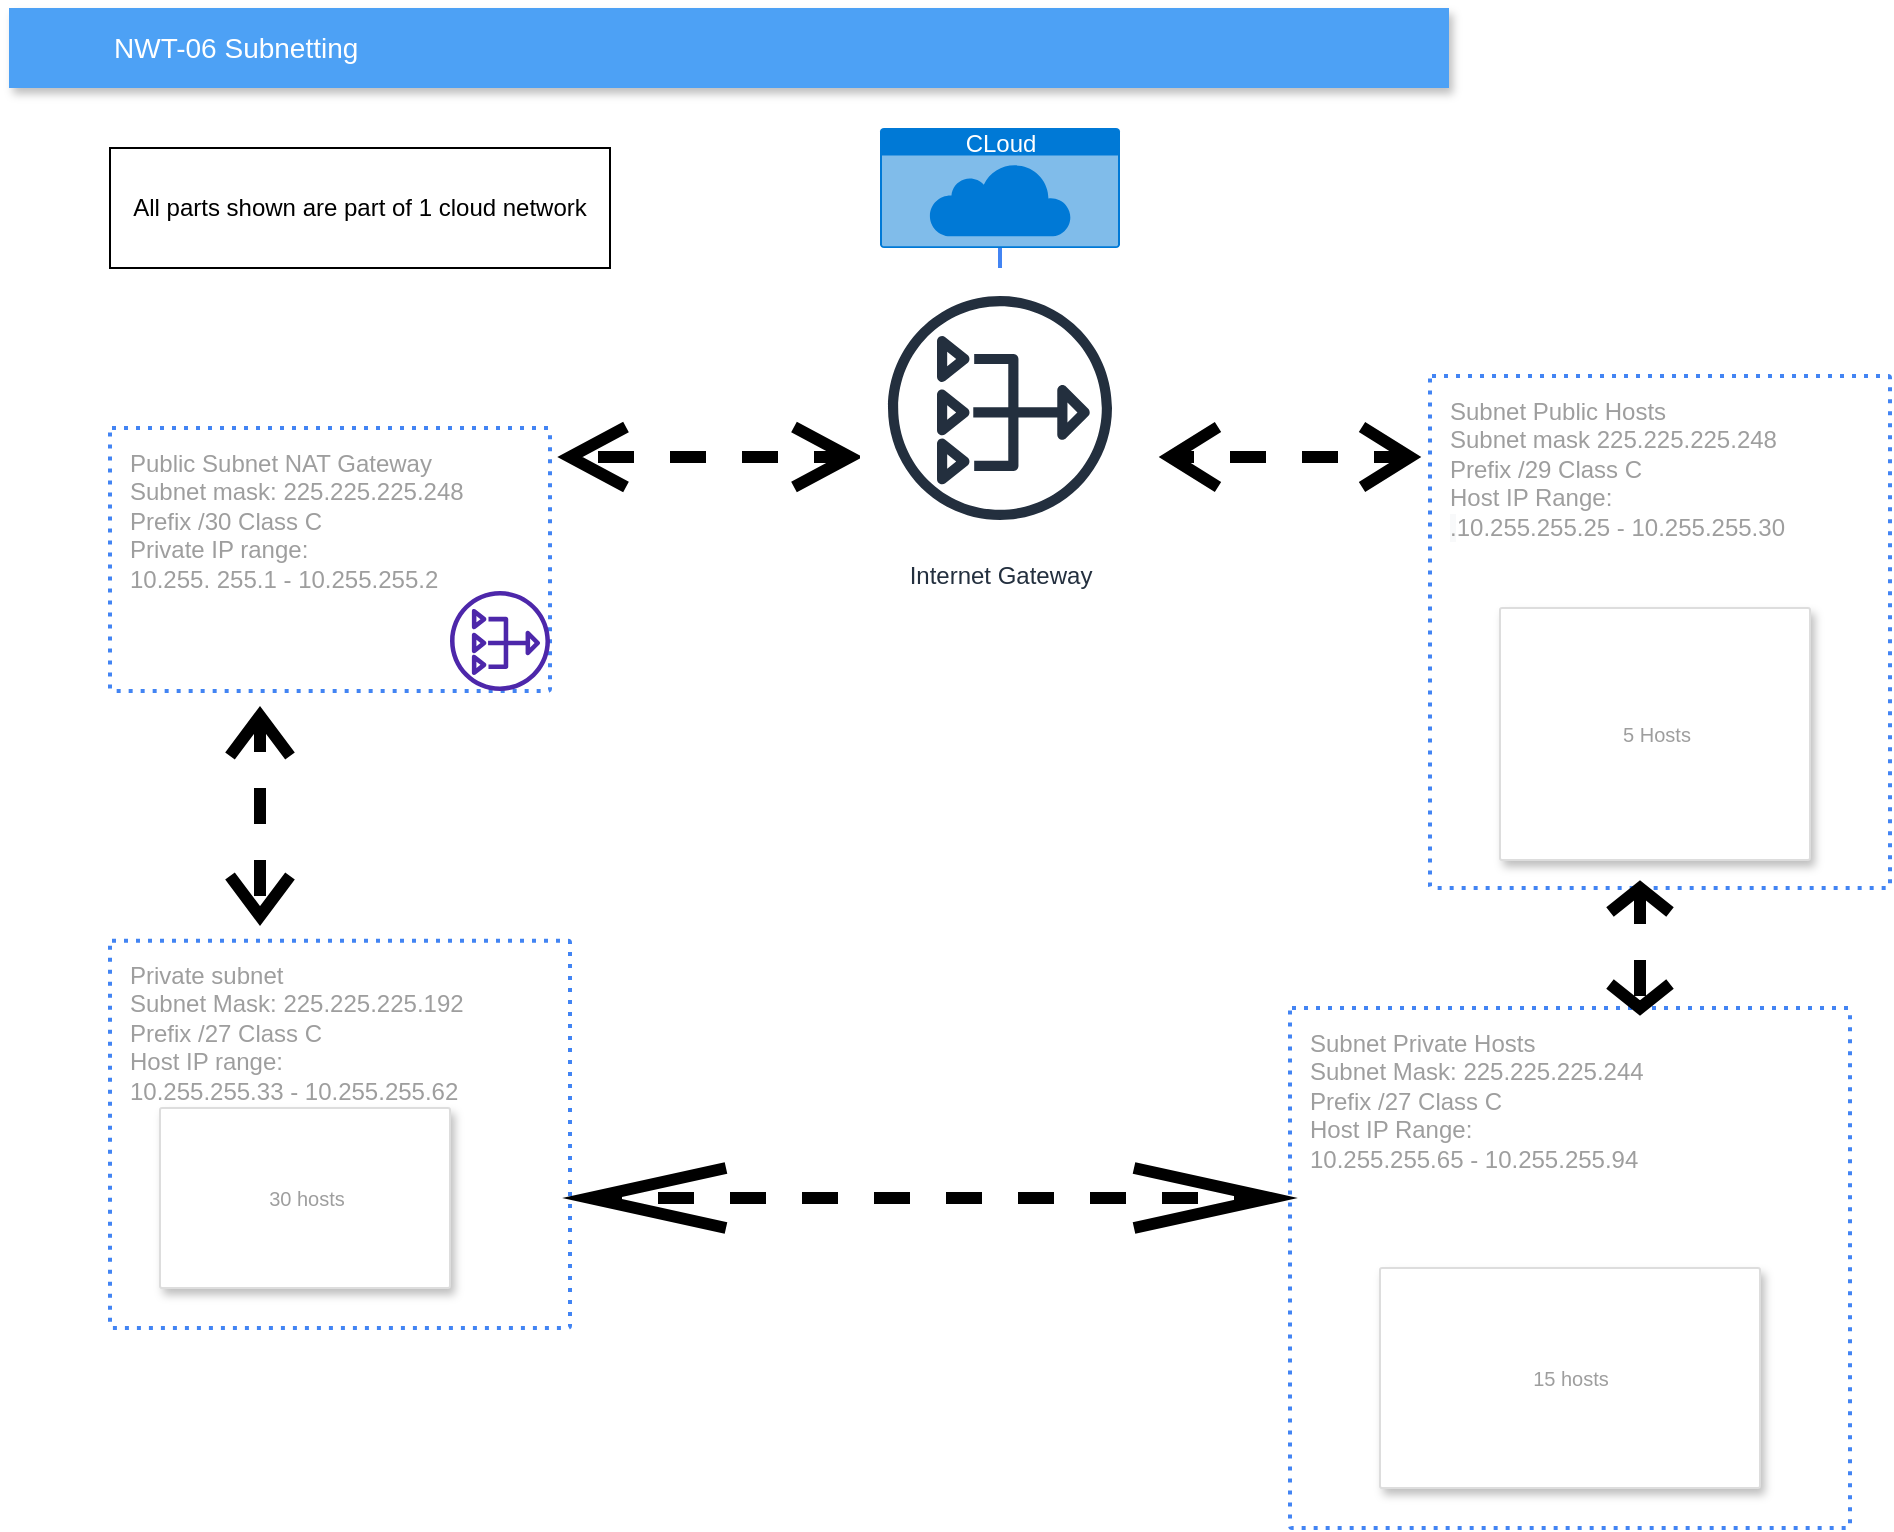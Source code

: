 <mxfile>
    <diagram id="f106602c-feb2-e66a-4537-3a34d633f6aa" name="Page-1">
        <mxGraphModel dx="1362" dy="860" grid="1" gridSize="10" guides="1" tooltips="1" connect="1" arrows="1" fold="1" page="1" pageScale="1" pageWidth="1169" pageHeight="827" background="none" math="0" shadow="0">
            <root>
                <mxCell id="0"/>
                <mxCell id="1" parent="0"/>
                <mxCell id="653" value="Private subnet&amp;nbsp;&lt;br&gt;Subnet Mask: 225.225.225.192&lt;br&gt;Prefix /27 Class C&lt;br&gt;Host IP range:&amp;nbsp;&lt;br&gt;10.255.255.33 - 10.255.255.62" style="rounded=1;absoluteArcSize=1;arcSize=2;html=1;strokeColor=#4284F3;gradientColor=none;shadow=0;dashed=1;fontSize=12;fontColor=#9E9E9E;align=left;verticalAlign=top;spacing=10;spacingTop=-4;fillColor=none;dashPattern=1 2;strokeWidth=2;" parent="1" vertex="1">
                    <mxGeometry x="70" y="476.37" width="230" height="193.63" as="geometry"/>
                </mxCell>
                <mxCell id="2" value="NWT-06 Subnetting" style="fillColor=#4DA1F5;strokeColor=none;shadow=1;gradientColor=none;fontSize=14;align=left;spacingLeft=50;fontColor=#ffffff;html=1;" parent="1" vertex="1">
                    <mxGeometry x="19.5" y="10" width="720" height="40" as="geometry"/>
                </mxCell>
                <mxCell id="LnH4s1OGak1gRik8abLK-720" value="30 hosts" style="strokeColor=#dddddd;fillColor=#ffffff;shadow=1;strokeWidth=1;rounded=1;absoluteArcSize=1;arcSize=2;fontSize=10;fontColor=#9E9E9E;align=center;html=1;" parent="1" vertex="1">
                    <mxGeometry x="95" y="560" width="145" height="90" as="geometry"/>
                </mxCell>
                <mxCell id="LnH4s1OGak1gRik8abLK-748" value="Subnet Public Hosts&lt;br&gt;Subnet mask 225.225.225.248&lt;br&gt;Prefix /29 Class C&lt;br&gt;Host IP Range:&lt;br&gt;&lt;span style=&quot;background-color: rgb(248 , 249 , 250)&quot;&gt;.&lt;/span&gt;10.255.255.25 - 10.255.255.30" style="rounded=1;absoluteArcSize=1;arcSize=2;html=1;strokeColor=#4284F3;gradientColor=none;shadow=0;dashed=1;fontSize=12;fontColor=#9E9E9E;align=left;verticalAlign=top;spacing=10;spacingTop=-4;fillColor=none;dashPattern=1 2;strokeWidth=2;" parent="1" vertex="1">
                    <mxGeometry x="730" y="194" width="230" height="256" as="geometry"/>
                </mxCell>
                <mxCell id="LnH4s1OGak1gRik8abLK-749" value="5 Hosts&lt;br&gt;" style="strokeColor=#dddddd;fillColor=#ffffff;shadow=1;strokeWidth=1;rounded=1;absoluteArcSize=1;arcSize=2;fontSize=10;fontColor=#9E9E9E;align=center;html=1;" parent="1" vertex="1">
                    <mxGeometry x="765" y="310" width="155" height="126" as="geometry"/>
                </mxCell>
                <mxCell id="LnH4s1OGak1gRik8abLK-811" value="CLoud" style="html=1;strokeColor=none;fillColor=#0079D6;labelPosition=center;verticalLabelPosition=middle;verticalAlign=top;align=center;fontSize=12;outlineConnect=0;spacingTop=-6;fontColor=#FFFFFF;sketch=0;shape=mxgraph.sitemap.cloud;" parent="1" vertex="1">
                    <mxGeometry x="455" y="70" width="120" height="60" as="geometry"/>
                </mxCell>
                <mxCell id="LnH4s1OGak1gRik8abLK-827" value="Public Subnet NAT Gateway&lt;br&gt;Subnet mask: 225.225.225.248&lt;br&gt;Prefix /30 Class C&lt;br&gt;Private IP range:&lt;br&gt;10.255. 255.1 - 10.255.255.2" style="rounded=1;absoluteArcSize=1;arcSize=2;html=1;strokeColor=#4284F3;gradientColor=none;shadow=0;dashed=1;fontSize=12;fontColor=#9E9E9E;align=left;verticalAlign=top;spacing=10;spacingTop=-4;fillColor=none;dashPattern=1 2;strokeWidth=2;" parent="1" vertex="1">
                    <mxGeometry x="70" y="220" width="220" height="131.5" as="geometry"/>
                </mxCell>
                <mxCell id="LnH4s1OGak1gRik8abLK-829" style="edgeStyle=orthogonalEdgeStyle;rounded=0;orthogonalLoop=1;jettySize=auto;html=1;exitX=0.5;exitY=1;exitDx=0;exitDy=0;" parent="1" source="LnH4s1OGak1gRik8abLK-748" target="LnH4s1OGak1gRik8abLK-748" edge="1">
                    <mxGeometry relative="1" as="geometry"/>
                </mxCell>
                <mxCell id="LnH4s1OGak1gRik8abLK-833" value="Subnet Private Hosts&lt;br&gt;Subnet Mask: 225.225.225.244&lt;br&gt;Prefix /27 Class C&lt;br&gt;Host IP Range:&amp;nbsp;&lt;br&gt;10.255.255.65 - 10.255.255.94" style="rounded=1;absoluteArcSize=1;arcSize=2;html=1;strokeColor=#4284F3;gradientColor=none;shadow=0;dashed=1;fontSize=12;fontColor=#9E9E9E;align=left;verticalAlign=top;spacing=10;spacingTop=-4;fillColor=none;dashPattern=1 2;strokeWidth=2;" parent="1" vertex="1">
                    <mxGeometry x="660" y="510" width="280" height="260" as="geometry"/>
                </mxCell>
                <mxCell id="LnH4s1OGak1gRik8abLK-835" value="15 hosts" style="strokeColor=#dddddd;fillColor=#ffffff;shadow=1;strokeWidth=1;rounded=1;absoluteArcSize=1;arcSize=2;fontSize=10;fontColor=#9E9E9E;align=center;html=1;" parent="1" vertex="1">
                    <mxGeometry x="705" y="640" width="190" height="110" as="geometry"/>
                </mxCell>
                <mxCell id="LnH4s1OGak1gRik8abLK-836" value="" style="html=1;outlineConnect=0;whiteSpace=wrap;fillColor=#AFFFAF;shape=mxgraph.archimate3.path;strokeWidth=6;direction=south;" parent="1" vertex="1">
                    <mxGeometry x="130" y="364" width="30" height="100" as="geometry"/>
                </mxCell>
                <mxCell id="LnH4s1OGak1gRik8abLK-838" value="" style="html=1;outlineConnect=0;whiteSpace=wrap;fillColor=#AFFFAF;shape=mxgraph.archimate3.path;strokeWidth=6;direction=south;" parent="1" vertex="1">
                    <mxGeometry x="820" y="450" width="30" height="60" as="geometry"/>
                </mxCell>
                <mxCell id="LnH4s1OGak1gRik8abLK-839" value="" style="html=1;outlineConnect=0;whiteSpace=wrap;fillColor=#AFFFAF;shape=mxgraph.archimate3.path;strokeWidth=6;direction=west;" parent="1" vertex="1">
                    <mxGeometry x="300" y="219.5" width="140" height="30" as="geometry"/>
                </mxCell>
                <mxCell id="LnH4s1OGak1gRik8abLK-840" value="" style="html=1;outlineConnect=0;whiteSpace=wrap;fillColor=#AFFFAF;shape=mxgraph.archimate3.path;strokeWidth=6;direction=west;" parent="1" vertex="1">
                    <mxGeometry x="600" y="219.5" width="120" height="30" as="geometry"/>
                </mxCell>
                <mxCell id="LnH4s1OGak1gRik8abLK-843" value="" style="html=1;outlineConnect=0;whiteSpace=wrap;fillColor=#AFFFAF;shape=mxgraph.archimate3.path;strokeWidth=6;direction=west;" parent="1" vertex="1">
                    <mxGeometry x="310" y="590" width="340" height="30" as="geometry"/>
                </mxCell>
                <mxCell id="LnH4s1OGak1gRik8abLK-825" value="Internet Gateway&lt;br&gt;" style="sketch=0;outlineConnect=0;fontColor=#232F3E;gradientColor=none;strokeColor=#232F3E;fillColor=#ffffff;dashed=0;verticalLabelPosition=bottom;verticalAlign=top;align=center;html=1;fontSize=12;fontStyle=0;aspect=fixed;shape=mxgraph.aws4.resourceIcon;resIcon=mxgraph.aws4.nat_gateway;" parent="1" vertex="1">
                    <mxGeometry x="445" y="140" width="140" height="140" as="geometry"/>
                </mxCell>
                <mxCell id="LnH4s1OGak1gRik8abLK-844" value="" style="edgeStyle=orthogonalEdgeStyle;fontSize=12;html=1;endArrow=none;endFill=1;rounded=0;strokeWidth=2;endSize=4;startSize=4;dashed=0;strokeColor=#4284F3;" parent="1" source="LnH4s1OGak1gRik8abLK-811" target="LnH4s1OGak1gRik8abLK-825" edge="1">
                    <mxGeometry width="100" relative="1" as="geometry">
                        <mxPoint x="480" y="80" as="sourcePoint"/>
                        <mxPoint x="479.5" y="200" as="targetPoint"/>
                        <Array as="points"/>
                    </mxGeometry>
                </mxCell>
                <mxCell id="LnH4s1OGak1gRik8abLK-846" value="" style="sketch=0;outlineConnect=0;fontColor=#232F3E;gradientColor=none;fillColor=#4D27AA;strokeColor=none;dashed=0;verticalLabelPosition=bottom;verticalAlign=top;align=center;html=1;fontSize=12;fontStyle=0;aspect=fixed;pointerEvents=1;shape=mxgraph.aws4.nat_gateway;" parent="1" vertex="1">
                    <mxGeometry x="240" y="301.5" width="50" height="50" as="geometry"/>
                </mxCell>
                <mxCell id="LnH4s1OGak1gRik8abLK-854" value="All parts shown are part of 1 cloud network" style="whiteSpace=wrap;html=1;" parent="1" vertex="1">
                    <mxGeometry x="70" y="80" width="250" height="60" as="geometry"/>
                </mxCell>
            </root>
        </mxGraphModel>
    </diagram>
</mxfile>